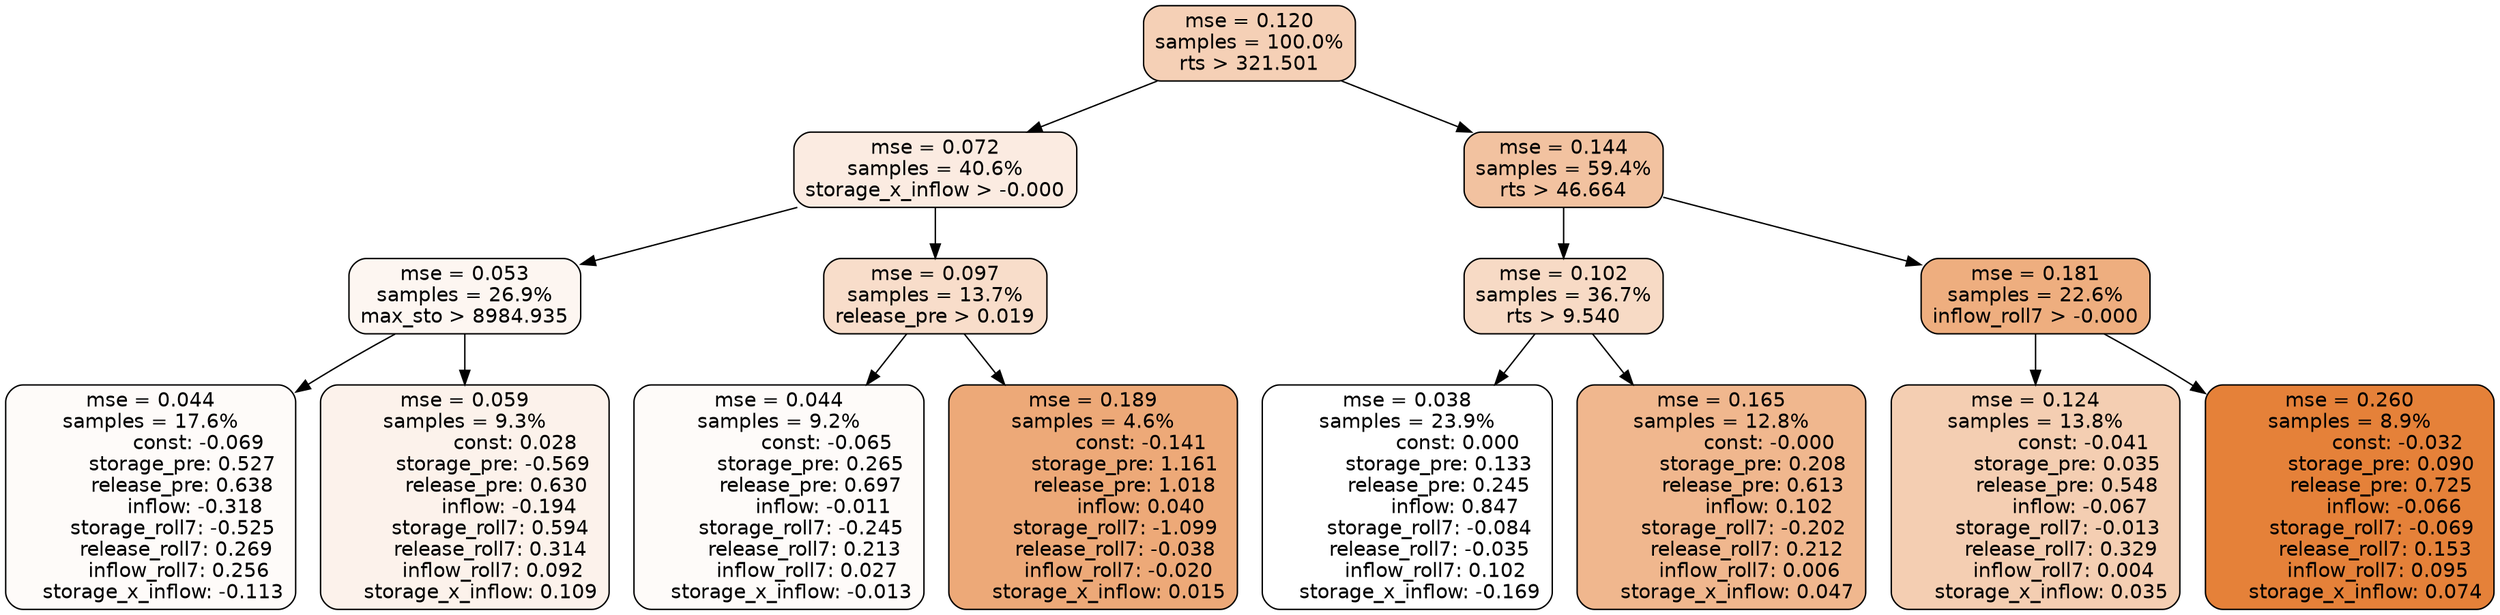 digraph tree {
node [shape=rectangle, style="filled, rounded", color="black", fontname=helvetica] ;
edge [fontname=helvetica] ;
	"0" [label="mse = 0.120
samples = 100.0%
rts > 321.501", fillcolor="#f5d0b6"]
	"8" [label="mse = 0.072
samples = 40.6%
storage_x_inflow > -0.000", fillcolor="#fbebe1"]
	"1" [label="mse = 0.144
samples = 59.4%
rts > 46.664", fillcolor="#f2c2a0"]
	"9" [label="mse = 0.053
samples = 26.9%
max_sto > 8984.935", fillcolor="#fdf6f1"]
	"12" [label="mse = 0.097
samples = 13.7%
release_pre > 0.019", fillcolor="#f8ddca"]
	"2" [label="mse = 0.102
samples = 36.7%
rts > 9.540", fillcolor="#f7dac5"]
	"5" [label="mse = 0.181
samples = 22.6%
inflow_roll7 > -0.000", fillcolor="#eeae7f"]
	"10" [label="mse = 0.044
samples = 17.6%
               const: -0.069
          storage_pre: 0.527
          release_pre: 0.638
              inflow: -0.318
       storage_roll7: -0.525
        release_roll7: 0.269
         inflow_roll7: 0.256
    storage_x_inflow: -0.113", fillcolor="#fefbf9"]
	"11" [label="mse = 0.059
samples = 9.3%
                const: 0.028
         storage_pre: -0.569
          release_pre: 0.630
              inflow: -0.194
        storage_roll7: 0.594
        release_roll7: 0.314
         inflow_roll7: 0.092
     storage_x_inflow: 0.109", fillcolor="#fcf2eb"]
	"13" [label="mse = 0.044
samples = 9.2%
               const: -0.065
          storage_pre: 0.265
          release_pre: 0.697
              inflow: -0.011
       storage_roll7: -0.245
        release_roll7: 0.213
         inflow_roll7: 0.027
    storage_x_inflow: -0.013", fillcolor="#fefbf9"]
	"14" [label="mse = 0.189
samples = 4.6%
               const: -0.141
          storage_pre: 1.161
          release_pre: 1.018
               inflow: 0.040
       storage_roll7: -1.099
       release_roll7: -0.038
        inflow_roll7: -0.020
     storage_x_inflow: 0.015", fillcolor="#eda978"]
	"3" [label="mse = 0.038
samples = 23.9%
                const: 0.000
          storage_pre: 0.133
          release_pre: 0.245
               inflow: 0.847
       storage_roll7: -0.084
       release_roll7: -0.035
         inflow_roll7: 0.102
    storage_x_inflow: -0.169", fillcolor="#ffffff"]
	"4" [label="mse = 0.165
samples = 12.8%
               const: -0.000
          storage_pre: 0.208
          release_pre: 0.613
               inflow: 0.102
       storage_roll7: -0.202
        release_roll7: 0.212
         inflow_roll7: 0.006
     storage_x_inflow: 0.047", fillcolor="#f0b78e"]
	"6" [label="mse = 0.124
samples = 13.8%
               const: -0.041
          storage_pre: 0.035
          release_pre: 0.548
              inflow: -0.067
       storage_roll7: -0.013
        release_roll7: 0.329
         inflow_roll7: 0.004
     storage_x_inflow: 0.035", fillcolor="#f4ceb2"]
	"7" [label="mse = 0.260
samples = 8.9%
               const: -0.032
          storage_pre: 0.090
          release_pre: 0.725
              inflow: -0.066
       storage_roll7: -0.069
        release_roll7: 0.153
         inflow_roll7: 0.095
     storage_x_inflow: 0.074", fillcolor="#e58139"]

	"0" -> "1"
	"0" -> "8"
	"8" -> "9"
	"8" -> "12"
	"1" -> "2"
	"1" -> "5"
	"9" -> "10"
	"9" -> "11"
	"12" -> "13"
	"12" -> "14"
	"2" -> "3"
	"2" -> "4"
	"5" -> "6"
	"5" -> "7"
}